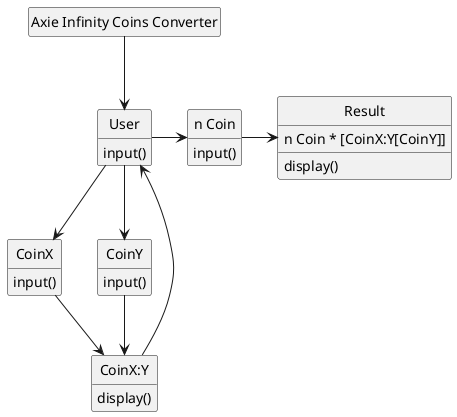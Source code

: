 @startuml
hide circle
hide empty members

"Axie Infinity Coins Converter" --> User
User --> CoinX
User --> CoinY
CoinX --> "CoinX:Y"
CoinY --> "CoinX:Y"
"CoinX:Y" --> User
User -right-> "n Coin"
"n Coin" -right-> Result

class User {
input()
}

class CoinX {
input()
}

class CoinY {
input()
}

class "CoinX:Y" {
display()
}

class "n Coin" {
input()
}

class Result {
n Coin * [CoinX:Y[CoinY]]
display()
}
@enduml